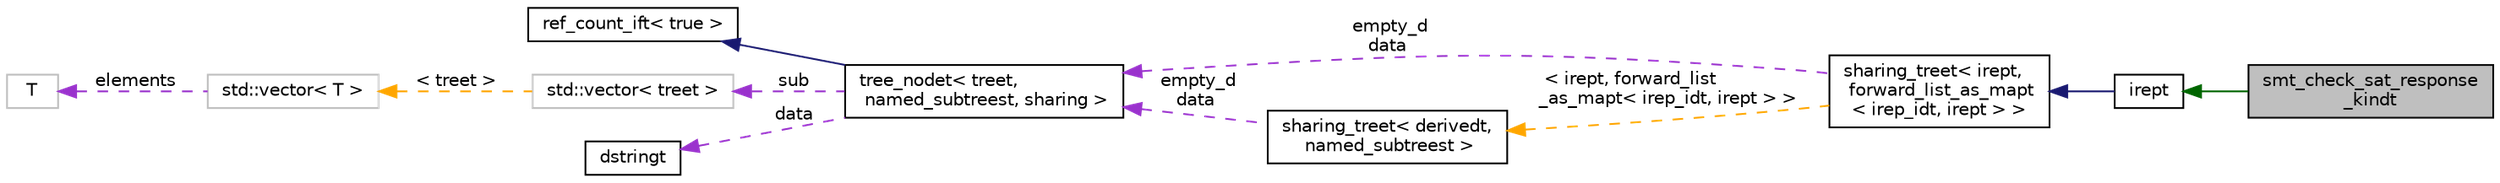 digraph "smt_check_sat_response_kindt"
{
 // LATEX_PDF_SIZE
  bgcolor="transparent";
  edge [fontname="Helvetica",fontsize="10",labelfontname="Helvetica",labelfontsize="10"];
  node [fontname="Helvetica",fontsize="10",shape=record];
  rankdir="LR";
  Node1 [label="smt_check_sat_response\l_kindt",height=0.2,width=0.4,color="black", fillcolor="grey75", style="filled", fontcolor="black",tooltip=" "];
  Node2 -> Node1 [dir="back",color="darkgreen",fontsize="10",style="solid",fontname="Helvetica"];
  Node2 [label="irept",height=0.2,width=0.4,color="black",URL="$classirept.html",tooltip="There are a large number of kinds of tree structured or tree-like data in CPROVER."];
  Node3 -> Node2 [dir="back",color="midnightblue",fontsize="10",style="solid",fontname="Helvetica"];
  Node3 [label="sharing_treet\< irept,\l forward_list_as_mapt\l\< irep_idt, irept \> \>",height=0.2,width=0.4,color="black",URL="$classsharing__treet.html",tooltip=" "];
  Node4 -> Node3 [dir="back",color="darkorchid3",fontsize="10",style="dashed",label=" empty_d\ndata" ,fontname="Helvetica"];
  Node4 [label="tree_nodet\< treet,\l named_subtreest, sharing \>",height=0.2,width=0.4,color="black",URL="$classtree__nodet.html",tooltip="A node with data in a tree, it contains:"];
  Node5 -> Node4 [dir="back",color="midnightblue",fontsize="10",style="solid",fontname="Helvetica"];
  Node5 [label="ref_count_ift\< true \>",height=0.2,width=0.4,color="black",URL="$structref__count__ift_3_01true_01_4.html",tooltip=" "];
  Node6 -> Node4 [dir="back",color="darkorchid3",fontsize="10",style="dashed",label=" sub" ,fontname="Helvetica"];
  Node6 [label="std::vector\< treet \>",height=0.2,width=0.4,color="grey75",tooltip=" "];
  Node7 -> Node6 [dir="back",color="orange",fontsize="10",style="dashed",label=" \< treet \>" ,fontname="Helvetica"];
  Node7 [label="std::vector\< T \>",height=0.2,width=0.4,color="grey75",tooltip="STL class."];
  Node8 -> Node7 [dir="back",color="darkorchid3",fontsize="10",style="dashed",label=" elements" ,fontname="Helvetica"];
  Node8 [label="T",height=0.2,width=0.4,color="grey75",tooltip=" "];
  Node9 -> Node4 [dir="back",color="darkorchid3",fontsize="10",style="dashed",label=" data" ,fontname="Helvetica"];
  Node9 [label="dstringt",height=0.2,width=0.4,color="black",URL="$classdstringt.html",tooltip="dstringt has one field, an unsigned integer no which is an index into a static table of strings."];
  Node10 -> Node3 [dir="back",color="orange",fontsize="10",style="dashed",label=" \< irept, forward_list\l_as_mapt\< irep_idt, irept \> \>" ,fontname="Helvetica"];
  Node10 [label="sharing_treet\< derivedt,\l named_subtreest \>",height=0.2,width=0.4,color="black",URL="$classsharing__treet.html",tooltip="Base class for tree-like data structures with sharing."];
  Node4 -> Node10 [dir="back",color="darkorchid3",fontsize="10",style="dashed",label=" empty_d\ndata" ,fontname="Helvetica"];
}
